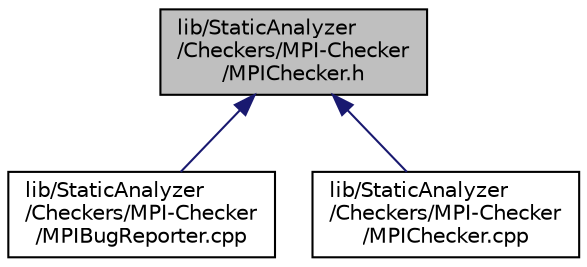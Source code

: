 digraph "lib/StaticAnalyzer/Checkers/MPI-Checker/MPIChecker.h"
{
 // LATEX_PDF_SIZE
  bgcolor="transparent";
  edge [fontname="Helvetica",fontsize="10",labelfontname="Helvetica",labelfontsize="10"];
  node [fontname="Helvetica",fontsize="10",shape=record];
  Node1 [label="lib/StaticAnalyzer\l/Checkers/MPI-Checker\l/MPIChecker.h",height=0.2,width=0.4,color="black", fillcolor="grey75", style="filled", fontcolor="black",tooltip=" "];
  Node1 -> Node2 [dir="back",color="midnightblue",fontsize="10",style="solid",fontname="Helvetica"];
  Node2 [label="lib/StaticAnalyzer\l/Checkers/MPI-Checker\l/MPIBugReporter.cpp",height=0.2,width=0.4,color="black",URL="$MPIBugReporter_8cpp.html",tooltip=" "];
  Node1 -> Node3 [dir="back",color="midnightblue",fontsize="10",style="solid",fontname="Helvetica"];
  Node3 [label="lib/StaticAnalyzer\l/Checkers/MPI-Checker\l/MPIChecker.cpp",height=0.2,width=0.4,color="black",URL="$MPIChecker_8cpp.html",tooltip=" "];
}
